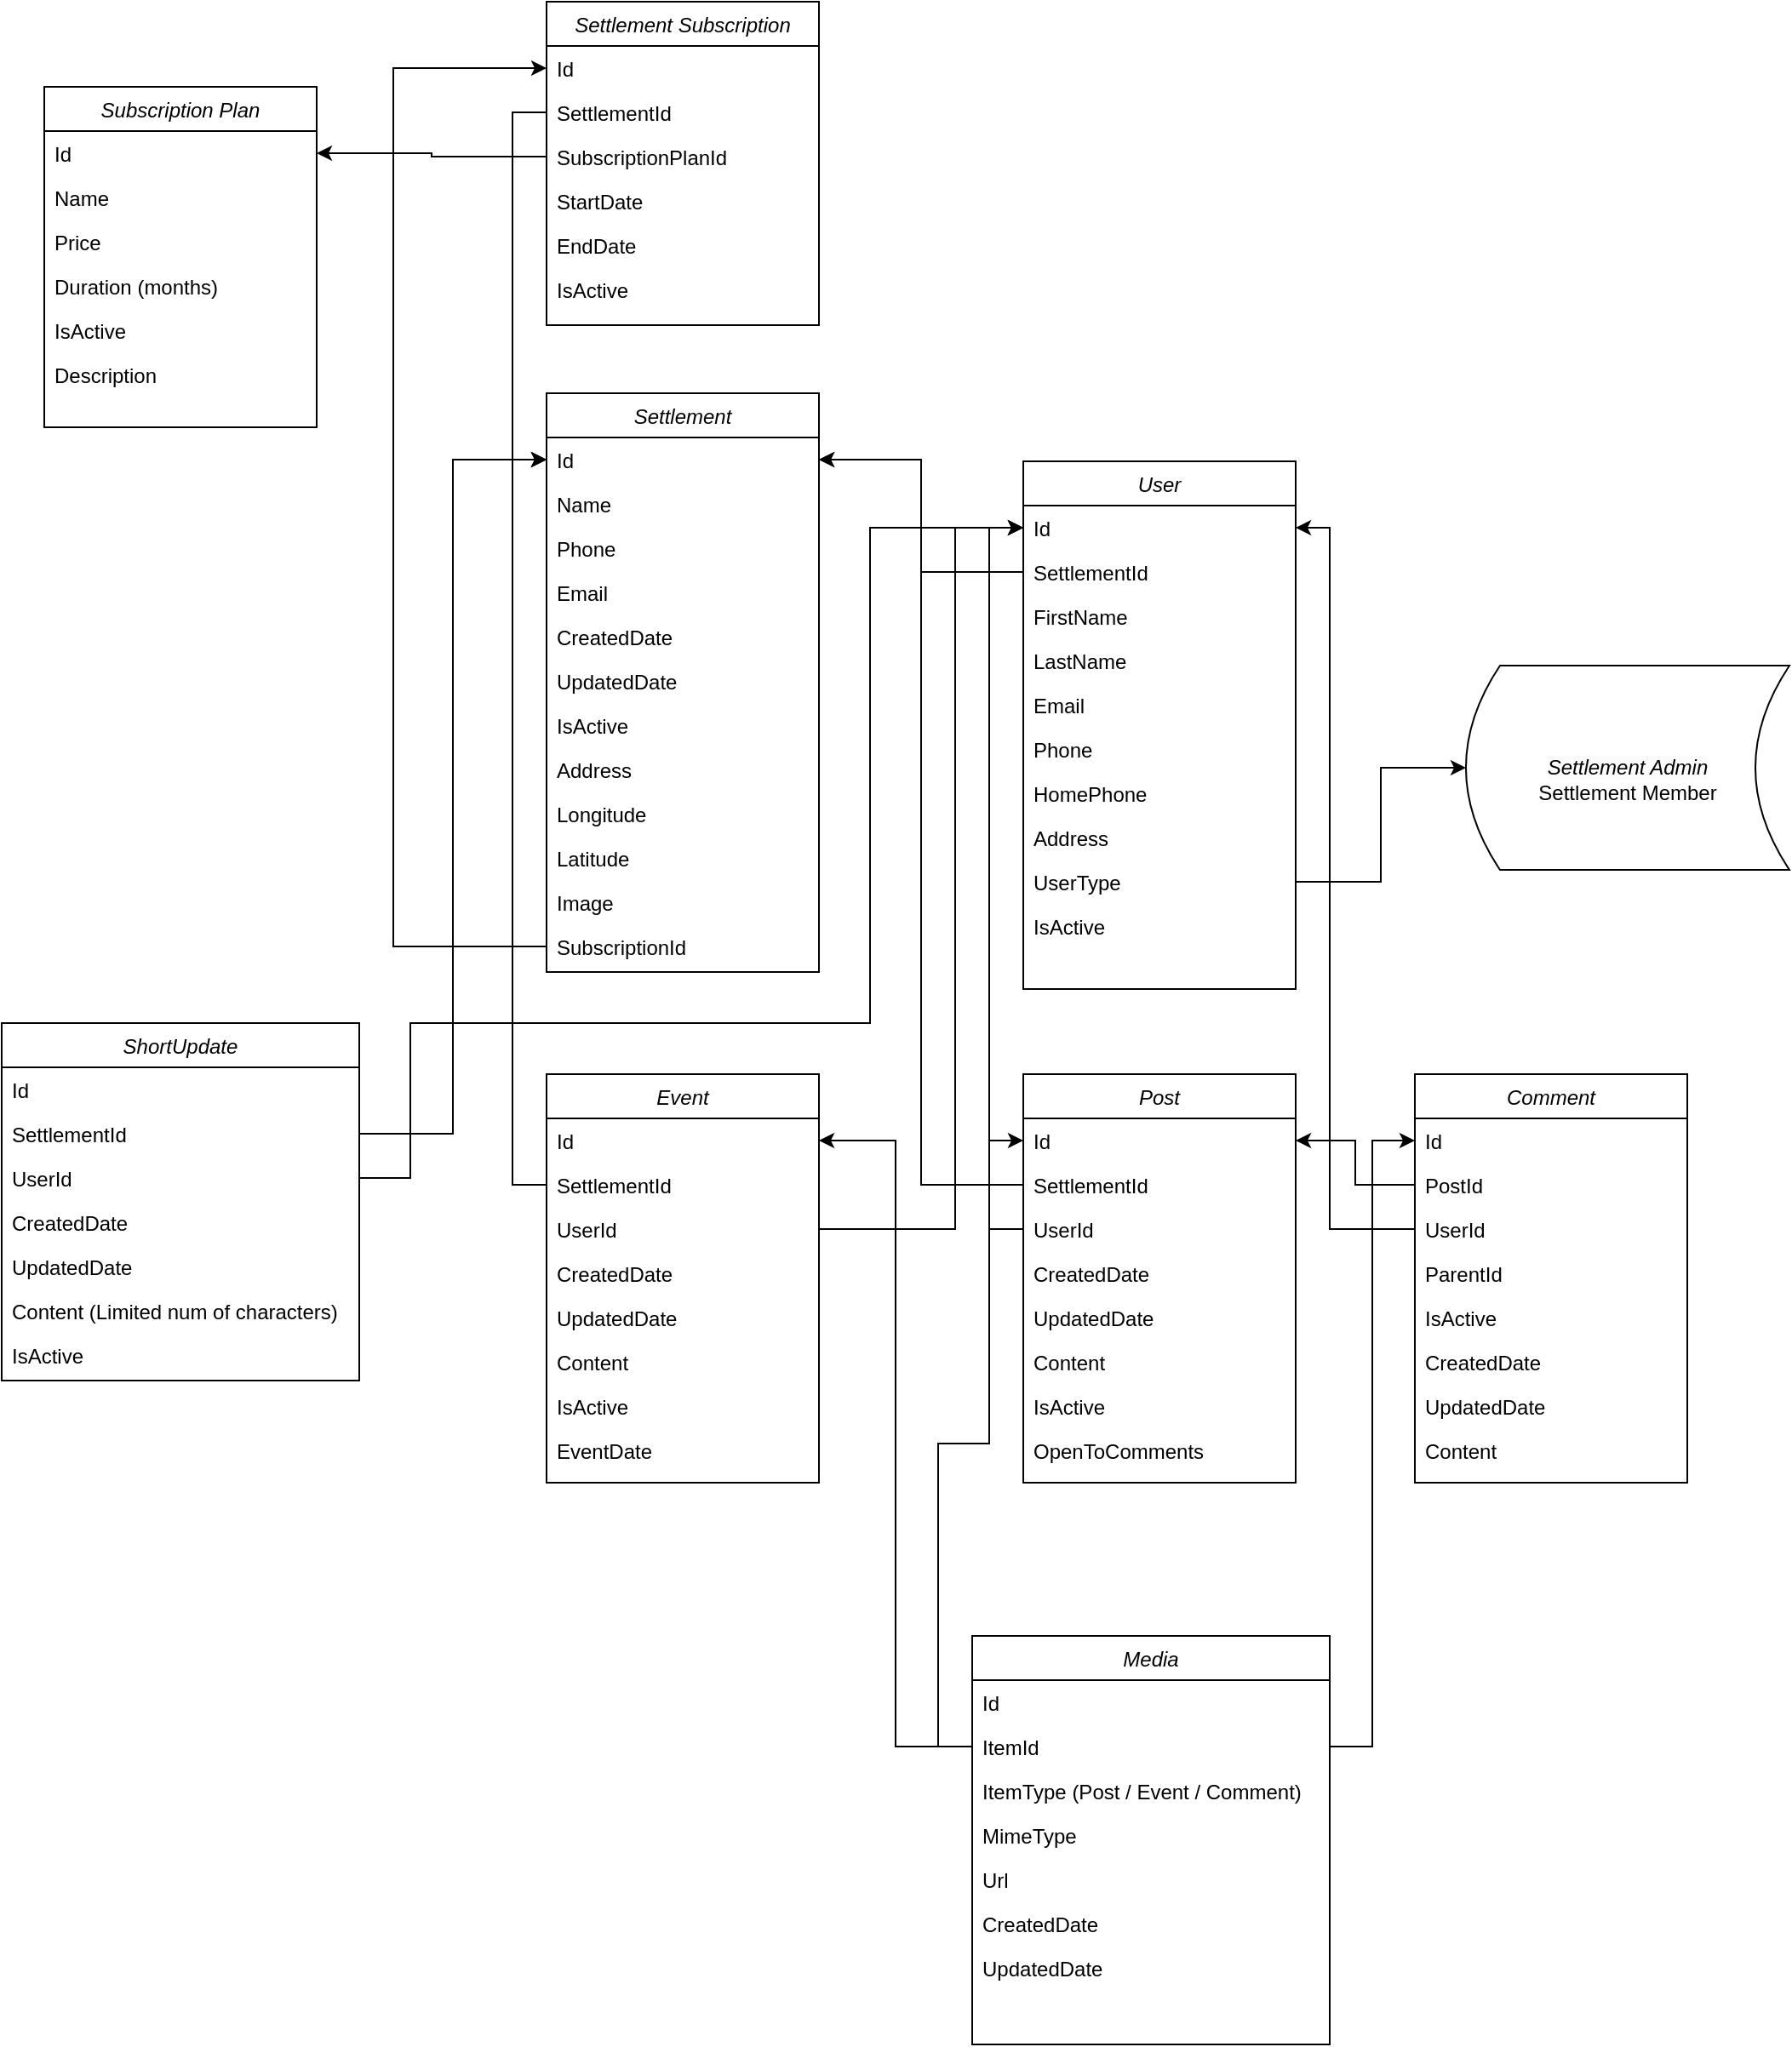 <mxfile version="21.0.8" type="github"><diagram id="C5RBs43oDa-KdzZeNtuy" name="Page-1"><mxGraphModel dx="2261" dy="1933" grid="1" gridSize="10" guides="1" tooltips="1" connect="1" arrows="1" fold="1" page="1" pageScale="1" pageWidth="827" pageHeight="1169" math="0" shadow="0"><root><mxCell id="WIyWlLk6GJQsqaUBKTNV-0"/><mxCell id="WIyWlLk6GJQsqaUBKTNV-1" parent="WIyWlLk6GJQsqaUBKTNV-0"/><mxCell id="6Jy79yYlqfqSBgtpnJWL-0" value="Settlement" style="swimlane;fontStyle=2;align=center;verticalAlign=top;childLayout=stackLayout;horizontal=1;startSize=26;horizontalStack=0;resizeParent=1;resizeLast=0;collapsible=1;marginBottom=0;rounded=0;shadow=0;strokeWidth=1;" vertex="1" parent="WIyWlLk6GJQsqaUBKTNV-1"><mxGeometry x="270" y="-650" width="160" height="340" as="geometry"><mxRectangle x="230" y="140" width="160" height="26" as="alternateBounds"/></mxGeometry></mxCell><mxCell id="6Jy79yYlqfqSBgtpnJWL-1" value="Id" style="text;align=left;verticalAlign=top;spacingLeft=4;spacingRight=4;overflow=hidden;rotatable=0;points=[[0,0.5],[1,0.5]];portConstraint=eastwest;" vertex="1" parent="6Jy79yYlqfqSBgtpnJWL-0"><mxGeometry y="26" width="160" height="26" as="geometry"/></mxCell><mxCell id="6Jy79yYlqfqSBgtpnJWL-2" value="Name" style="text;align=left;verticalAlign=top;spacingLeft=4;spacingRight=4;overflow=hidden;rotatable=0;points=[[0,0.5],[1,0.5]];portConstraint=eastwest;rounded=0;shadow=0;html=0;" vertex="1" parent="6Jy79yYlqfqSBgtpnJWL-0"><mxGeometry y="52" width="160" height="26" as="geometry"/></mxCell><mxCell id="6Jy79yYlqfqSBgtpnJWL-3" value="Phone" style="text;align=left;verticalAlign=top;spacingLeft=4;spacingRight=4;overflow=hidden;rotatable=0;points=[[0,0.5],[1,0.5]];portConstraint=eastwest;rounded=0;shadow=0;html=0;" vertex="1" parent="6Jy79yYlqfqSBgtpnJWL-0"><mxGeometry y="78" width="160" height="26" as="geometry"/></mxCell><mxCell id="6Jy79yYlqfqSBgtpnJWL-6" value="Email" style="text;align=left;verticalAlign=top;spacingLeft=4;spacingRight=4;overflow=hidden;rotatable=0;points=[[0,0.5],[1,0.5]];portConstraint=eastwest;rounded=0;shadow=0;html=0;" vertex="1" parent="6Jy79yYlqfqSBgtpnJWL-0"><mxGeometry y="104" width="160" height="26" as="geometry"/></mxCell><mxCell id="6Jy79yYlqfqSBgtpnJWL-7" value="CreatedDate" style="text;align=left;verticalAlign=top;spacingLeft=4;spacingRight=4;overflow=hidden;rotatable=0;points=[[0,0.5],[1,0.5]];portConstraint=eastwest;rounded=0;shadow=0;html=0;" vertex="1" parent="6Jy79yYlqfqSBgtpnJWL-0"><mxGeometry y="130" width="160" height="26" as="geometry"/></mxCell><mxCell id="6Jy79yYlqfqSBgtpnJWL-8" value="UpdatedDate" style="text;align=left;verticalAlign=top;spacingLeft=4;spacingRight=4;overflow=hidden;rotatable=0;points=[[0,0.5],[1,0.5]];portConstraint=eastwest;rounded=0;shadow=0;html=0;" vertex="1" parent="6Jy79yYlqfqSBgtpnJWL-0"><mxGeometry y="156" width="160" height="26" as="geometry"/></mxCell><mxCell id="6Jy79yYlqfqSBgtpnJWL-9" value="IsActive" style="text;align=left;verticalAlign=top;spacingLeft=4;spacingRight=4;overflow=hidden;rotatable=0;points=[[0,0.5],[1,0.5]];portConstraint=eastwest;rounded=0;shadow=0;html=0;" vertex="1" parent="6Jy79yYlqfqSBgtpnJWL-0"><mxGeometry y="182" width="160" height="26" as="geometry"/></mxCell><mxCell id="6Jy79yYlqfqSBgtpnJWL-11" value="Address" style="text;align=left;verticalAlign=top;spacingLeft=4;spacingRight=4;overflow=hidden;rotatable=0;points=[[0,0.5],[1,0.5]];portConstraint=eastwest;rounded=0;shadow=0;html=0;" vertex="1" parent="6Jy79yYlqfqSBgtpnJWL-0"><mxGeometry y="208" width="160" height="26" as="geometry"/></mxCell><mxCell id="6Jy79yYlqfqSBgtpnJWL-12" value="Longitude" style="text;align=left;verticalAlign=top;spacingLeft=4;spacingRight=4;overflow=hidden;rotatable=0;points=[[0,0.5],[1,0.5]];portConstraint=eastwest;rounded=0;shadow=0;html=0;" vertex="1" parent="6Jy79yYlqfqSBgtpnJWL-0"><mxGeometry y="234" width="160" height="26" as="geometry"/></mxCell><mxCell id="6Jy79yYlqfqSBgtpnJWL-13" value="Latitude" style="text;align=left;verticalAlign=top;spacingLeft=4;spacingRight=4;overflow=hidden;rotatable=0;points=[[0,0.5],[1,0.5]];portConstraint=eastwest;rounded=0;shadow=0;html=0;" vertex="1" parent="6Jy79yYlqfqSBgtpnJWL-0"><mxGeometry y="260" width="160" height="26" as="geometry"/></mxCell><mxCell id="6Jy79yYlqfqSBgtpnJWL-14" value="Image" style="text;align=left;verticalAlign=top;spacingLeft=4;spacingRight=4;overflow=hidden;rotatable=0;points=[[0,0.5],[1,0.5]];portConstraint=eastwest;rounded=0;shadow=0;html=0;" vertex="1" parent="6Jy79yYlqfqSBgtpnJWL-0"><mxGeometry y="286" width="160" height="26" as="geometry"/></mxCell><mxCell id="6Jy79yYlqfqSBgtpnJWL-34" value="SubscriptionId" style="text;align=left;verticalAlign=top;spacingLeft=4;spacingRight=4;overflow=hidden;rotatable=0;points=[[0,0.5],[1,0.5]];portConstraint=eastwest;rounded=0;shadow=0;html=0;" vertex="1" parent="6Jy79yYlqfqSBgtpnJWL-0"><mxGeometry y="312" width="160" height="26" as="geometry"/></mxCell><mxCell id="6Jy79yYlqfqSBgtpnJWL-15" value="User" style="swimlane;fontStyle=2;align=center;verticalAlign=top;childLayout=stackLayout;horizontal=1;startSize=26;horizontalStack=0;resizeParent=1;resizeLast=0;collapsible=1;marginBottom=0;rounded=0;shadow=0;strokeWidth=1;" vertex="1" parent="WIyWlLk6GJQsqaUBKTNV-1"><mxGeometry x="550" y="-610" width="160" height="310" as="geometry"><mxRectangle x="230" y="140" width="160" height="26" as="alternateBounds"/></mxGeometry></mxCell><mxCell id="6Jy79yYlqfqSBgtpnJWL-16" value="Id" style="text;align=left;verticalAlign=top;spacingLeft=4;spacingRight=4;overflow=hidden;rotatable=0;points=[[0,0.5],[1,0.5]];portConstraint=eastwest;" vertex="1" parent="6Jy79yYlqfqSBgtpnJWL-15"><mxGeometry y="26" width="160" height="26" as="geometry"/></mxCell><mxCell id="6Jy79yYlqfqSBgtpnJWL-22" value="SettlementId" style="text;align=left;verticalAlign=top;spacingLeft=4;spacingRight=4;overflow=hidden;rotatable=0;points=[[0,0.5],[1,0.5]];portConstraint=eastwest;" vertex="1" parent="6Jy79yYlqfqSBgtpnJWL-15"><mxGeometry y="52" width="160" height="26" as="geometry"/></mxCell><mxCell id="6Jy79yYlqfqSBgtpnJWL-23" value="FirstName" style="text;align=left;verticalAlign=top;spacingLeft=4;spacingRight=4;overflow=hidden;rotatable=0;points=[[0,0.5],[1,0.5]];portConstraint=eastwest;" vertex="1" parent="6Jy79yYlqfqSBgtpnJWL-15"><mxGeometry y="78" width="160" height="26" as="geometry"/></mxCell><mxCell id="6Jy79yYlqfqSBgtpnJWL-24" value="LastName" style="text;align=left;verticalAlign=top;spacingLeft=4;spacingRight=4;overflow=hidden;rotatable=0;points=[[0,0.5],[1,0.5]];portConstraint=eastwest;" vertex="1" parent="6Jy79yYlqfqSBgtpnJWL-15"><mxGeometry y="104" width="160" height="26" as="geometry"/></mxCell><mxCell id="6Jy79yYlqfqSBgtpnJWL-25" value="Email" style="text;align=left;verticalAlign=top;spacingLeft=4;spacingRight=4;overflow=hidden;rotatable=0;points=[[0,0.5],[1,0.5]];portConstraint=eastwest;" vertex="1" parent="6Jy79yYlqfqSBgtpnJWL-15"><mxGeometry y="130" width="160" height="26" as="geometry"/></mxCell><mxCell id="6Jy79yYlqfqSBgtpnJWL-26" value="Phone" style="text;align=left;verticalAlign=top;spacingLeft=4;spacingRight=4;overflow=hidden;rotatable=0;points=[[0,0.5],[1,0.5]];portConstraint=eastwest;" vertex="1" parent="6Jy79yYlqfqSBgtpnJWL-15"><mxGeometry y="156" width="160" height="26" as="geometry"/></mxCell><mxCell id="6Jy79yYlqfqSBgtpnJWL-27" value="HomePhone" style="text;align=left;verticalAlign=top;spacingLeft=4;spacingRight=4;overflow=hidden;rotatable=0;points=[[0,0.5],[1,0.5]];portConstraint=eastwest;" vertex="1" parent="6Jy79yYlqfqSBgtpnJWL-15"><mxGeometry y="182" width="160" height="26" as="geometry"/></mxCell><mxCell id="6Jy79yYlqfqSBgtpnJWL-28" value="Address" style="text;align=left;verticalAlign=top;spacingLeft=4;spacingRight=4;overflow=hidden;rotatable=0;points=[[0,0.5],[1,0.5]];portConstraint=eastwest;" vertex="1" parent="6Jy79yYlqfqSBgtpnJWL-15"><mxGeometry y="208" width="160" height="26" as="geometry"/></mxCell><mxCell id="6Jy79yYlqfqSBgtpnJWL-29" value="UserType" style="text;align=left;verticalAlign=top;spacingLeft=4;spacingRight=4;overflow=hidden;rotatable=0;points=[[0,0.5],[1,0.5]];portConstraint=eastwest;" vertex="1" parent="6Jy79yYlqfqSBgtpnJWL-15"><mxGeometry y="234" width="160" height="26" as="geometry"/></mxCell><mxCell id="6Jy79yYlqfqSBgtpnJWL-33" value="IsActive" style="text;align=left;verticalAlign=top;spacingLeft=4;spacingRight=4;overflow=hidden;rotatable=0;points=[[0,0.5],[1,0.5]];portConstraint=eastwest;" vertex="1" parent="6Jy79yYlqfqSBgtpnJWL-15"><mxGeometry y="260" width="160" height="26" as="geometry"/></mxCell><mxCell id="6Jy79yYlqfqSBgtpnJWL-30" value="&lt;br&gt;&lt;span style=&quot;color: rgb(0, 0, 0); font-family: Helvetica; font-size: 12px; font-style: italic; font-variant-ligatures: normal; font-variant-caps: normal; font-weight: 400; letter-spacing: normal; orphans: 2; text-align: center; text-indent: 0px; text-transform: none; widows: 2; word-spacing: 0px; -webkit-text-stroke-width: 0px; background-color: rgb(251, 251, 251); text-decoration-thickness: initial; text-decoration-style: initial; text-decoration-color: initial; float: none; display: inline !important;&quot;&gt;Settlement Admin&lt;br&gt;&lt;/span&gt;Settlement Member" style="shape=dataStorage;whiteSpace=wrap;html=1;fixedSize=1;" vertex="1" parent="WIyWlLk6GJQsqaUBKTNV-1"><mxGeometry x="810" y="-490" width="190" height="120" as="geometry"/></mxCell><mxCell id="6Jy79yYlqfqSBgtpnJWL-31" style="edgeStyle=orthogonalEdgeStyle;rounded=0;orthogonalLoop=1;jettySize=auto;html=1;entryX=0;entryY=0.5;entryDx=0;entryDy=0;" edge="1" parent="WIyWlLk6GJQsqaUBKTNV-1" source="6Jy79yYlqfqSBgtpnJWL-29" target="6Jy79yYlqfqSBgtpnJWL-30"><mxGeometry relative="1" as="geometry"/></mxCell><mxCell id="6Jy79yYlqfqSBgtpnJWL-32" style="edgeStyle=orthogonalEdgeStyle;rounded=0;orthogonalLoop=1;jettySize=auto;html=1;entryX=1;entryY=0.5;entryDx=0;entryDy=0;" edge="1" parent="WIyWlLk6GJQsqaUBKTNV-1" source="6Jy79yYlqfqSBgtpnJWL-22" target="6Jy79yYlqfqSBgtpnJWL-1"><mxGeometry relative="1" as="geometry"/></mxCell><mxCell id="6Jy79yYlqfqSBgtpnJWL-35" value="Post" style="swimlane;fontStyle=2;align=center;verticalAlign=top;childLayout=stackLayout;horizontal=1;startSize=26;horizontalStack=0;resizeParent=1;resizeLast=0;collapsible=1;marginBottom=0;rounded=0;shadow=0;strokeWidth=1;" vertex="1" parent="WIyWlLk6GJQsqaUBKTNV-1"><mxGeometry x="550" y="-250" width="160" height="240" as="geometry"><mxRectangle x="230" y="140" width="160" height="26" as="alternateBounds"/></mxGeometry></mxCell><mxCell id="6Jy79yYlqfqSBgtpnJWL-36" value="Id" style="text;align=left;verticalAlign=top;spacingLeft=4;spacingRight=4;overflow=hidden;rotatable=0;points=[[0,0.5],[1,0.5]];portConstraint=eastwest;" vertex="1" parent="6Jy79yYlqfqSBgtpnJWL-35"><mxGeometry y="26" width="160" height="26" as="geometry"/></mxCell><mxCell id="6Jy79yYlqfqSBgtpnJWL-37" value="SettlementId" style="text;align=left;verticalAlign=top;spacingLeft=4;spacingRight=4;overflow=hidden;rotatable=0;points=[[0,0.5],[1,0.5]];portConstraint=eastwest;" vertex="1" parent="6Jy79yYlqfqSBgtpnJWL-35"><mxGeometry y="52" width="160" height="26" as="geometry"/></mxCell><mxCell id="6Jy79yYlqfqSBgtpnJWL-38" value="UserId" style="text;align=left;verticalAlign=top;spacingLeft=4;spacingRight=4;overflow=hidden;rotatable=0;points=[[0,0.5],[1,0.5]];portConstraint=eastwest;" vertex="1" parent="6Jy79yYlqfqSBgtpnJWL-35"><mxGeometry y="78" width="160" height="26" as="geometry"/></mxCell><mxCell id="6Jy79yYlqfqSBgtpnJWL-39" value="CreatedDate" style="text;align=left;verticalAlign=top;spacingLeft=4;spacingRight=4;overflow=hidden;rotatable=0;points=[[0,0.5],[1,0.5]];portConstraint=eastwest;" vertex="1" parent="6Jy79yYlqfqSBgtpnJWL-35"><mxGeometry y="104" width="160" height="26" as="geometry"/></mxCell><mxCell id="6Jy79yYlqfqSBgtpnJWL-40" value="UpdatedDate" style="text;align=left;verticalAlign=top;spacingLeft=4;spacingRight=4;overflow=hidden;rotatable=0;points=[[0,0.5],[1,0.5]];portConstraint=eastwest;" vertex="1" parent="6Jy79yYlqfqSBgtpnJWL-35"><mxGeometry y="130" width="160" height="26" as="geometry"/></mxCell><mxCell id="6Jy79yYlqfqSBgtpnJWL-41" value="Content" style="text;align=left;verticalAlign=top;spacingLeft=4;spacingRight=4;overflow=hidden;rotatable=0;points=[[0,0.5],[1,0.5]];portConstraint=eastwest;" vertex="1" parent="6Jy79yYlqfqSBgtpnJWL-35"><mxGeometry y="156" width="160" height="26" as="geometry"/></mxCell><mxCell id="6Jy79yYlqfqSBgtpnJWL-45" value="IsActive" style="text;align=left;verticalAlign=top;spacingLeft=4;spacingRight=4;overflow=hidden;rotatable=0;points=[[0,0.5],[1,0.5]];portConstraint=eastwest;" vertex="1" parent="6Jy79yYlqfqSBgtpnJWL-35"><mxGeometry y="182" width="160" height="26" as="geometry"/></mxCell><mxCell id="6Jy79yYlqfqSBgtpnJWL-49" value="OpenToComments" style="text;align=left;verticalAlign=top;spacingLeft=4;spacingRight=4;overflow=hidden;rotatable=0;points=[[0,0.5],[1,0.5]];portConstraint=eastwest;" vertex="1" parent="6Jy79yYlqfqSBgtpnJWL-35"><mxGeometry y="208" width="160" height="26" as="geometry"/></mxCell><mxCell id="6Jy79yYlqfqSBgtpnJWL-47" style="edgeStyle=orthogonalEdgeStyle;rounded=0;orthogonalLoop=1;jettySize=auto;html=1;entryX=1;entryY=0.5;entryDx=0;entryDy=0;" edge="1" parent="WIyWlLk6GJQsqaUBKTNV-1" source="6Jy79yYlqfqSBgtpnJWL-37" target="6Jy79yYlqfqSBgtpnJWL-1"><mxGeometry relative="1" as="geometry"/></mxCell><mxCell id="6Jy79yYlqfqSBgtpnJWL-48" style="edgeStyle=orthogonalEdgeStyle;rounded=0;orthogonalLoop=1;jettySize=auto;html=1;entryX=0;entryY=0.5;entryDx=0;entryDy=0;" edge="1" parent="WIyWlLk6GJQsqaUBKTNV-1" source="6Jy79yYlqfqSBgtpnJWL-38" target="6Jy79yYlqfqSBgtpnJWL-16"><mxGeometry relative="1" as="geometry"/></mxCell><mxCell id="6Jy79yYlqfqSBgtpnJWL-50" value="Event" style="swimlane;fontStyle=2;align=center;verticalAlign=top;childLayout=stackLayout;horizontal=1;startSize=26;horizontalStack=0;resizeParent=1;resizeLast=0;collapsible=1;marginBottom=0;rounded=0;shadow=0;strokeWidth=1;" vertex="1" parent="WIyWlLk6GJQsqaUBKTNV-1"><mxGeometry x="270" y="-250" width="160" height="240" as="geometry"><mxRectangle x="230" y="140" width="160" height="26" as="alternateBounds"/></mxGeometry></mxCell><mxCell id="6Jy79yYlqfqSBgtpnJWL-51" value="Id" style="text;align=left;verticalAlign=top;spacingLeft=4;spacingRight=4;overflow=hidden;rotatable=0;points=[[0,0.5],[1,0.5]];portConstraint=eastwest;" vertex="1" parent="6Jy79yYlqfqSBgtpnJWL-50"><mxGeometry y="26" width="160" height="26" as="geometry"/></mxCell><mxCell id="6Jy79yYlqfqSBgtpnJWL-52" value="SettlementId" style="text;align=left;verticalAlign=top;spacingLeft=4;spacingRight=4;overflow=hidden;rotatable=0;points=[[0,0.5],[1,0.5]];portConstraint=eastwest;" vertex="1" parent="6Jy79yYlqfqSBgtpnJWL-50"><mxGeometry y="52" width="160" height="26" as="geometry"/></mxCell><mxCell id="6Jy79yYlqfqSBgtpnJWL-53" value="UserId" style="text;align=left;verticalAlign=top;spacingLeft=4;spacingRight=4;overflow=hidden;rotatable=0;points=[[0,0.5],[1,0.5]];portConstraint=eastwest;" vertex="1" parent="6Jy79yYlqfqSBgtpnJWL-50"><mxGeometry y="78" width="160" height="26" as="geometry"/></mxCell><mxCell id="6Jy79yYlqfqSBgtpnJWL-54" value="CreatedDate" style="text;align=left;verticalAlign=top;spacingLeft=4;spacingRight=4;overflow=hidden;rotatable=0;points=[[0,0.5],[1,0.5]];portConstraint=eastwest;" vertex="1" parent="6Jy79yYlqfqSBgtpnJWL-50"><mxGeometry y="104" width="160" height="26" as="geometry"/></mxCell><mxCell id="6Jy79yYlqfqSBgtpnJWL-55" value="UpdatedDate" style="text;align=left;verticalAlign=top;spacingLeft=4;spacingRight=4;overflow=hidden;rotatable=0;points=[[0,0.5],[1,0.5]];portConstraint=eastwest;" vertex="1" parent="6Jy79yYlqfqSBgtpnJWL-50"><mxGeometry y="130" width="160" height="26" as="geometry"/></mxCell><mxCell id="6Jy79yYlqfqSBgtpnJWL-56" value="Content" style="text;align=left;verticalAlign=top;spacingLeft=4;spacingRight=4;overflow=hidden;rotatable=0;points=[[0,0.5],[1,0.5]];portConstraint=eastwest;" vertex="1" parent="6Jy79yYlqfqSBgtpnJWL-50"><mxGeometry y="156" width="160" height="26" as="geometry"/></mxCell><mxCell id="6Jy79yYlqfqSBgtpnJWL-57" value="IsActive" style="text;align=left;verticalAlign=top;spacingLeft=4;spacingRight=4;overflow=hidden;rotatable=0;points=[[0,0.5],[1,0.5]];portConstraint=eastwest;" vertex="1" parent="6Jy79yYlqfqSBgtpnJWL-50"><mxGeometry y="182" width="160" height="26" as="geometry"/></mxCell><mxCell id="6Jy79yYlqfqSBgtpnJWL-61" value="EventDate" style="text;align=left;verticalAlign=top;spacingLeft=4;spacingRight=4;overflow=hidden;rotatable=0;points=[[0,0.5],[1,0.5]];portConstraint=eastwest;" vertex="1" parent="6Jy79yYlqfqSBgtpnJWL-50"><mxGeometry y="208" width="160" height="26" as="geometry"/></mxCell><mxCell id="6Jy79yYlqfqSBgtpnJWL-59" style="edgeStyle=orthogonalEdgeStyle;rounded=0;orthogonalLoop=1;jettySize=auto;html=1;entryX=0;entryY=0.5;entryDx=0;entryDy=0;" edge="1" parent="WIyWlLk6GJQsqaUBKTNV-1" source="6Jy79yYlqfqSBgtpnJWL-52" target="6Jy79yYlqfqSBgtpnJWL-1"><mxGeometry relative="1" as="geometry"/></mxCell><mxCell id="6Jy79yYlqfqSBgtpnJWL-60" style="edgeStyle=orthogonalEdgeStyle;rounded=0;orthogonalLoop=1;jettySize=auto;html=1;entryX=0;entryY=0.5;entryDx=0;entryDy=0;" edge="1" parent="WIyWlLk6GJQsqaUBKTNV-1" source="6Jy79yYlqfqSBgtpnJWL-53" target="6Jy79yYlqfqSBgtpnJWL-16"><mxGeometry relative="1" as="geometry"><Array as="points"><mxPoint x="510" y="-159"/><mxPoint x="510" y="-571"/></Array></mxGeometry></mxCell><mxCell id="6Jy79yYlqfqSBgtpnJWL-62" value="Comment" style="swimlane;fontStyle=2;align=center;verticalAlign=top;childLayout=stackLayout;horizontal=1;startSize=26;horizontalStack=0;resizeParent=1;resizeLast=0;collapsible=1;marginBottom=0;rounded=0;shadow=0;strokeWidth=1;" vertex="1" parent="WIyWlLk6GJQsqaUBKTNV-1"><mxGeometry x="780" y="-250" width="160" height="240" as="geometry"><mxRectangle x="230" y="140" width="160" height="26" as="alternateBounds"/></mxGeometry></mxCell><mxCell id="6Jy79yYlqfqSBgtpnJWL-63" value="Id" style="text;align=left;verticalAlign=top;spacingLeft=4;spacingRight=4;overflow=hidden;rotatable=0;points=[[0,0.5],[1,0.5]];portConstraint=eastwest;" vertex="1" parent="6Jy79yYlqfqSBgtpnJWL-62"><mxGeometry y="26" width="160" height="26" as="geometry"/></mxCell><mxCell id="6Jy79yYlqfqSBgtpnJWL-64" value="PostId" style="text;align=left;verticalAlign=top;spacingLeft=4;spacingRight=4;overflow=hidden;rotatable=0;points=[[0,0.5],[1,0.5]];portConstraint=eastwest;" vertex="1" parent="6Jy79yYlqfqSBgtpnJWL-62"><mxGeometry y="52" width="160" height="26" as="geometry"/></mxCell><mxCell id="6Jy79yYlqfqSBgtpnJWL-65" value="UserId" style="text;align=left;verticalAlign=top;spacingLeft=4;spacingRight=4;overflow=hidden;rotatable=0;points=[[0,0.5],[1,0.5]];portConstraint=eastwest;" vertex="1" parent="6Jy79yYlqfqSBgtpnJWL-62"><mxGeometry y="78" width="160" height="26" as="geometry"/></mxCell><mxCell id="6Jy79yYlqfqSBgtpnJWL-69" value="ParentId" style="text;align=left;verticalAlign=top;spacingLeft=4;spacingRight=4;overflow=hidden;rotatable=0;points=[[0,0.5],[1,0.5]];portConstraint=eastwest;" vertex="1" parent="6Jy79yYlqfqSBgtpnJWL-62"><mxGeometry y="104" width="160" height="26" as="geometry"/></mxCell><mxCell id="6Jy79yYlqfqSBgtpnJWL-66" value="IsActive" style="text;align=left;verticalAlign=top;spacingLeft=4;spacingRight=4;overflow=hidden;rotatable=0;points=[[0,0.5],[1,0.5]];portConstraint=eastwest;" vertex="1" parent="6Jy79yYlqfqSBgtpnJWL-62"><mxGeometry y="130" width="160" height="26" as="geometry"/></mxCell><mxCell id="6Jy79yYlqfqSBgtpnJWL-67" value="CreatedDate" style="text;align=left;verticalAlign=top;spacingLeft=4;spacingRight=4;overflow=hidden;rotatable=0;points=[[0,0.5],[1,0.5]];portConstraint=eastwest;" vertex="1" parent="6Jy79yYlqfqSBgtpnJWL-62"><mxGeometry y="156" width="160" height="26" as="geometry"/></mxCell><mxCell id="6Jy79yYlqfqSBgtpnJWL-68" value="UpdatedDate" style="text;align=left;verticalAlign=top;spacingLeft=4;spacingRight=4;overflow=hidden;rotatable=0;points=[[0,0.5],[1,0.5]];portConstraint=eastwest;" vertex="1" parent="6Jy79yYlqfqSBgtpnJWL-62"><mxGeometry y="182" width="160" height="26" as="geometry"/></mxCell><mxCell id="6Jy79yYlqfqSBgtpnJWL-74" value="Content" style="text;align=left;verticalAlign=top;spacingLeft=4;spacingRight=4;overflow=hidden;rotatable=0;points=[[0,0.5],[1,0.5]];portConstraint=eastwest;" vertex="1" parent="6Jy79yYlqfqSBgtpnJWL-62"><mxGeometry y="208" width="160" height="26" as="geometry"/></mxCell><mxCell id="6Jy79yYlqfqSBgtpnJWL-71" style="edgeStyle=orthogonalEdgeStyle;rounded=0;orthogonalLoop=1;jettySize=auto;html=1;entryX=1;entryY=0.5;entryDx=0;entryDy=0;" edge="1" parent="WIyWlLk6GJQsqaUBKTNV-1" source="6Jy79yYlqfqSBgtpnJWL-64" target="6Jy79yYlqfqSBgtpnJWL-36"><mxGeometry relative="1" as="geometry"/></mxCell><mxCell id="6Jy79yYlqfqSBgtpnJWL-72" style="edgeStyle=orthogonalEdgeStyle;rounded=0;orthogonalLoop=1;jettySize=auto;html=1;entryX=1;entryY=0.5;entryDx=0;entryDy=0;" edge="1" parent="WIyWlLk6GJQsqaUBKTNV-1" source="6Jy79yYlqfqSBgtpnJWL-65" target="6Jy79yYlqfqSBgtpnJWL-16"><mxGeometry relative="1" as="geometry"><Array as="points"><mxPoint x="730" y="-159"/><mxPoint x="730" y="-571"/></Array></mxGeometry></mxCell><mxCell id="6Jy79yYlqfqSBgtpnJWL-75" value="Media" style="swimlane;fontStyle=2;align=center;verticalAlign=top;childLayout=stackLayout;horizontal=1;startSize=26;horizontalStack=0;resizeParent=1;resizeLast=0;collapsible=1;marginBottom=0;rounded=0;shadow=0;strokeWidth=1;" vertex="1" parent="WIyWlLk6GJQsqaUBKTNV-1"><mxGeometry x="520" y="80" width="210" height="240" as="geometry"><mxRectangle x="230" y="140" width="160" height="26" as="alternateBounds"/></mxGeometry></mxCell><mxCell id="6Jy79yYlqfqSBgtpnJWL-76" value="Id" style="text;align=left;verticalAlign=top;spacingLeft=4;spacingRight=4;overflow=hidden;rotatable=0;points=[[0,0.5],[1,0.5]];portConstraint=eastwest;" vertex="1" parent="6Jy79yYlqfqSBgtpnJWL-75"><mxGeometry y="26" width="210" height="26" as="geometry"/></mxCell><mxCell id="6Jy79yYlqfqSBgtpnJWL-77" value="ItemId" style="text;align=left;verticalAlign=top;spacingLeft=4;spacingRight=4;overflow=hidden;rotatable=0;points=[[0,0.5],[1,0.5]];portConstraint=eastwest;" vertex="1" parent="6Jy79yYlqfqSBgtpnJWL-75"><mxGeometry y="52" width="210" height="26" as="geometry"/></mxCell><mxCell id="6Jy79yYlqfqSBgtpnJWL-78" value="ItemType (Post / Event / Comment)" style="text;align=left;verticalAlign=top;spacingLeft=4;spacingRight=4;overflow=hidden;rotatable=0;points=[[0,0.5],[1,0.5]];portConstraint=eastwest;" vertex="1" parent="6Jy79yYlqfqSBgtpnJWL-75"><mxGeometry y="78" width="210" height="26" as="geometry"/></mxCell><mxCell id="6Jy79yYlqfqSBgtpnJWL-79" value="MimeType" style="text;align=left;verticalAlign=top;spacingLeft=4;spacingRight=4;overflow=hidden;rotatable=0;points=[[0,0.5],[1,0.5]];portConstraint=eastwest;" vertex="1" parent="6Jy79yYlqfqSBgtpnJWL-75"><mxGeometry y="104" width="210" height="26" as="geometry"/></mxCell><mxCell id="6Jy79yYlqfqSBgtpnJWL-80" value="Url" style="text;align=left;verticalAlign=top;spacingLeft=4;spacingRight=4;overflow=hidden;rotatable=0;points=[[0,0.5],[1,0.5]];portConstraint=eastwest;" vertex="1" parent="6Jy79yYlqfqSBgtpnJWL-75"><mxGeometry y="130" width="210" height="26" as="geometry"/></mxCell><mxCell id="6Jy79yYlqfqSBgtpnJWL-81" value="CreatedDate" style="text;align=left;verticalAlign=top;spacingLeft=4;spacingRight=4;overflow=hidden;rotatable=0;points=[[0,0.5],[1,0.5]];portConstraint=eastwest;" vertex="1" parent="6Jy79yYlqfqSBgtpnJWL-75"><mxGeometry y="156" width="210" height="26" as="geometry"/></mxCell><mxCell id="6Jy79yYlqfqSBgtpnJWL-82" value="UpdatedDate" style="text;align=left;verticalAlign=top;spacingLeft=4;spacingRight=4;overflow=hidden;rotatable=0;points=[[0,0.5],[1,0.5]];portConstraint=eastwest;" vertex="1" parent="6Jy79yYlqfqSBgtpnJWL-75"><mxGeometry y="182" width="210" height="26" as="geometry"/></mxCell><mxCell id="6Jy79yYlqfqSBgtpnJWL-84" style="edgeStyle=orthogonalEdgeStyle;rounded=0;orthogonalLoop=1;jettySize=auto;html=1;entryX=0;entryY=0.5;entryDx=0;entryDy=0;" edge="1" parent="WIyWlLk6GJQsqaUBKTNV-1" source="6Jy79yYlqfqSBgtpnJWL-77" target="6Jy79yYlqfqSBgtpnJWL-63"><mxGeometry relative="1" as="geometry"/></mxCell><mxCell id="6Jy79yYlqfqSBgtpnJWL-86" style="edgeStyle=orthogonalEdgeStyle;rounded=0;orthogonalLoop=1;jettySize=auto;html=1;entryX=0;entryY=0.5;entryDx=0;entryDy=0;" edge="1" parent="WIyWlLk6GJQsqaUBKTNV-1" source="6Jy79yYlqfqSBgtpnJWL-77" target="6Jy79yYlqfqSBgtpnJWL-36"><mxGeometry relative="1" as="geometry"><Array as="points"><mxPoint x="500" y="145"/><mxPoint x="500" y="-33"/><mxPoint x="530" y="-33"/><mxPoint x="530" y="-211"/></Array></mxGeometry></mxCell><mxCell id="6Jy79yYlqfqSBgtpnJWL-87" style="edgeStyle=orthogonalEdgeStyle;rounded=0;orthogonalLoop=1;jettySize=auto;html=1;entryX=1;entryY=0.5;entryDx=0;entryDy=0;" edge="1" parent="WIyWlLk6GJQsqaUBKTNV-1" source="6Jy79yYlqfqSBgtpnJWL-77" target="6Jy79yYlqfqSBgtpnJWL-51"><mxGeometry relative="1" as="geometry"/></mxCell><mxCell id="6Jy79yYlqfqSBgtpnJWL-88" value="ShortUpdate" style="swimlane;fontStyle=2;align=center;verticalAlign=top;childLayout=stackLayout;horizontal=1;startSize=26;horizontalStack=0;resizeParent=1;resizeLast=0;collapsible=1;marginBottom=0;rounded=0;shadow=0;strokeWidth=1;" vertex="1" parent="WIyWlLk6GJQsqaUBKTNV-1"><mxGeometry x="-50" y="-280" width="210" height="210" as="geometry"><mxRectangle x="230" y="140" width="160" height="26" as="alternateBounds"/></mxGeometry></mxCell><mxCell id="6Jy79yYlqfqSBgtpnJWL-89" value="Id" style="text;align=left;verticalAlign=top;spacingLeft=4;spacingRight=4;overflow=hidden;rotatable=0;points=[[0,0.5],[1,0.5]];portConstraint=eastwest;" vertex="1" parent="6Jy79yYlqfqSBgtpnJWL-88"><mxGeometry y="26" width="210" height="26" as="geometry"/></mxCell><mxCell id="6Jy79yYlqfqSBgtpnJWL-90" value="SettlementId" style="text;align=left;verticalAlign=top;spacingLeft=4;spacingRight=4;overflow=hidden;rotatable=0;points=[[0,0.5],[1,0.5]];portConstraint=eastwest;" vertex="1" parent="6Jy79yYlqfqSBgtpnJWL-88"><mxGeometry y="52" width="210" height="26" as="geometry"/></mxCell><mxCell id="6Jy79yYlqfqSBgtpnJWL-91" value="UserId" style="text;align=left;verticalAlign=top;spacingLeft=4;spacingRight=4;overflow=hidden;rotatable=0;points=[[0,0.5],[1,0.5]];portConstraint=eastwest;" vertex="1" parent="6Jy79yYlqfqSBgtpnJWL-88"><mxGeometry y="78" width="210" height="26" as="geometry"/></mxCell><mxCell id="6Jy79yYlqfqSBgtpnJWL-92" value="CreatedDate" style="text;align=left;verticalAlign=top;spacingLeft=4;spacingRight=4;overflow=hidden;rotatable=0;points=[[0,0.5],[1,0.5]];portConstraint=eastwest;" vertex="1" parent="6Jy79yYlqfqSBgtpnJWL-88"><mxGeometry y="104" width="210" height="26" as="geometry"/></mxCell><mxCell id="6Jy79yYlqfqSBgtpnJWL-93" value="UpdatedDate" style="text;align=left;verticalAlign=top;spacingLeft=4;spacingRight=4;overflow=hidden;rotatable=0;points=[[0,0.5],[1,0.5]];portConstraint=eastwest;" vertex="1" parent="6Jy79yYlqfqSBgtpnJWL-88"><mxGeometry y="130" width="210" height="26" as="geometry"/></mxCell><mxCell id="6Jy79yYlqfqSBgtpnJWL-94" value="Content (Limited num of characters)" style="text;align=left;verticalAlign=top;spacingLeft=4;spacingRight=4;overflow=hidden;rotatable=0;points=[[0,0.5],[1,0.5]];portConstraint=eastwest;" vertex="1" parent="6Jy79yYlqfqSBgtpnJWL-88"><mxGeometry y="156" width="210" height="26" as="geometry"/></mxCell><mxCell id="6Jy79yYlqfqSBgtpnJWL-95" value="IsActive" style="text;align=left;verticalAlign=top;spacingLeft=4;spacingRight=4;overflow=hidden;rotatable=0;points=[[0,0.5],[1,0.5]];portConstraint=eastwest;" vertex="1" parent="6Jy79yYlqfqSBgtpnJWL-88"><mxGeometry y="182" width="210" height="26" as="geometry"/></mxCell><mxCell id="6Jy79yYlqfqSBgtpnJWL-97" style="edgeStyle=orthogonalEdgeStyle;rounded=0;orthogonalLoop=1;jettySize=auto;html=1;entryX=0;entryY=0.5;entryDx=0;entryDy=0;" edge="1" parent="WIyWlLk6GJQsqaUBKTNV-1" source="6Jy79yYlqfqSBgtpnJWL-90" target="6Jy79yYlqfqSBgtpnJWL-1"><mxGeometry relative="1" as="geometry"/></mxCell><mxCell id="6Jy79yYlqfqSBgtpnJWL-99" value="Subscription Plan" style="swimlane;fontStyle=2;align=center;verticalAlign=top;childLayout=stackLayout;horizontal=1;startSize=26;horizontalStack=0;resizeParent=1;resizeLast=0;collapsible=1;marginBottom=0;rounded=0;shadow=0;strokeWidth=1;" vertex="1" parent="WIyWlLk6GJQsqaUBKTNV-1"><mxGeometry x="-25" y="-830" width="160" height="200" as="geometry"><mxRectangle x="230" y="140" width="160" height="26" as="alternateBounds"/></mxGeometry></mxCell><mxCell id="6Jy79yYlqfqSBgtpnJWL-100" value="Id" style="text;align=left;verticalAlign=top;spacingLeft=4;spacingRight=4;overflow=hidden;rotatable=0;points=[[0,0.5],[1,0.5]];portConstraint=eastwest;" vertex="1" parent="6Jy79yYlqfqSBgtpnJWL-99"><mxGeometry y="26" width="160" height="26" as="geometry"/></mxCell><mxCell id="6Jy79yYlqfqSBgtpnJWL-101" value="Name" style="text;align=left;verticalAlign=top;spacingLeft=4;spacingRight=4;overflow=hidden;rotatable=0;points=[[0,0.5],[1,0.5]];portConstraint=eastwest;rounded=0;shadow=0;html=0;" vertex="1" parent="6Jy79yYlqfqSBgtpnJWL-99"><mxGeometry y="52" width="160" height="26" as="geometry"/></mxCell><mxCell id="6Jy79yYlqfqSBgtpnJWL-118" value="Price" style="text;align=left;verticalAlign=top;spacingLeft=4;spacingRight=4;overflow=hidden;rotatable=0;points=[[0,0.5],[1,0.5]];portConstraint=eastwest;rounded=0;shadow=0;html=0;" vertex="1" parent="6Jy79yYlqfqSBgtpnJWL-99"><mxGeometry y="78" width="160" height="26" as="geometry"/></mxCell><mxCell id="6Jy79yYlqfqSBgtpnJWL-119" value="Duration (months)" style="text;align=left;verticalAlign=top;spacingLeft=4;spacingRight=4;overflow=hidden;rotatable=0;points=[[0,0.5],[1,0.5]];portConstraint=eastwest;rounded=0;shadow=0;html=0;" vertex="1" parent="6Jy79yYlqfqSBgtpnJWL-99"><mxGeometry y="104" width="160" height="26" as="geometry"/></mxCell><mxCell id="6Jy79yYlqfqSBgtpnJWL-123" value="IsActive" style="text;align=left;verticalAlign=top;spacingLeft=4;spacingRight=4;overflow=hidden;rotatable=0;points=[[0,0.5],[1,0.5]];portConstraint=eastwest;rounded=0;shadow=0;html=0;" vertex="1" parent="6Jy79yYlqfqSBgtpnJWL-99"><mxGeometry y="130" width="160" height="26" as="geometry"/></mxCell><mxCell id="6Jy79yYlqfqSBgtpnJWL-124" value="Description" style="text;align=left;verticalAlign=top;spacingLeft=4;spacingRight=4;overflow=hidden;rotatable=0;points=[[0,0.5],[1,0.5]];portConstraint=eastwest;rounded=0;shadow=0;html=0;" vertex="1" parent="6Jy79yYlqfqSBgtpnJWL-99"><mxGeometry y="156" width="160" height="26" as="geometry"/></mxCell><mxCell id="6Jy79yYlqfqSBgtpnJWL-112" value="Settlement Subscription" style="swimlane;fontStyle=2;align=center;verticalAlign=top;childLayout=stackLayout;horizontal=1;startSize=26;horizontalStack=0;resizeParent=1;resizeLast=0;collapsible=1;marginBottom=0;rounded=0;shadow=0;strokeWidth=1;" vertex="1" parent="WIyWlLk6GJQsqaUBKTNV-1"><mxGeometry x="270" y="-880" width="160" height="190" as="geometry"><mxRectangle x="230" y="140" width="160" height="26" as="alternateBounds"/></mxGeometry></mxCell><mxCell id="6Jy79yYlqfqSBgtpnJWL-113" value="Id" style="text;align=left;verticalAlign=top;spacingLeft=4;spacingRight=4;overflow=hidden;rotatable=0;points=[[0,0.5],[1,0.5]];portConstraint=eastwest;" vertex="1" parent="6Jy79yYlqfqSBgtpnJWL-112"><mxGeometry y="26" width="160" height="26" as="geometry"/></mxCell><mxCell id="6Jy79yYlqfqSBgtpnJWL-114" value="SettlementId" style="text;align=left;verticalAlign=top;spacingLeft=4;spacingRight=4;overflow=hidden;rotatable=0;points=[[0,0.5],[1,0.5]];portConstraint=eastwest;rounded=0;shadow=0;html=0;" vertex="1" parent="6Jy79yYlqfqSBgtpnJWL-112"><mxGeometry y="52" width="160" height="26" as="geometry"/></mxCell><mxCell id="6Jy79yYlqfqSBgtpnJWL-115" value="SubscriptionPlanId" style="text;align=left;verticalAlign=top;spacingLeft=4;spacingRight=4;overflow=hidden;rotatable=0;points=[[0,0.5],[1,0.5]];portConstraint=eastwest;rounded=0;shadow=0;html=0;" vertex="1" parent="6Jy79yYlqfqSBgtpnJWL-112"><mxGeometry y="78" width="160" height="26" as="geometry"/></mxCell><mxCell id="6Jy79yYlqfqSBgtpnJWL-120" value="StartDate" style="text;align=left;verticalAlign=top;spacingLeft=4;spacingRight=4;overflow=hidden;rotatable=0;points=[[0,0.5],[1,0.5]];portConstraint=eastwest;rounded=0;shadow=0;html=0;" vertex="1" parent="6Jy79yYlqfqSBgtpnJWL-112"><mxGeometry y="104" width="160" height="26" as="geometry"/></mxCell><mxCell id="6Jy79yYlqfqSBgtpnJWL-121" value="EndDate" style="text;align=left;verticalAlign=top;spacingLeft=4;spacingRight=4;overflow=hidden;rotatable=0;points=[[0,0.5],[1,0.5]];portConstraint=eastwest;rounded=0;shadow=0;html=0;" vertex="1" parent="6Jy79yYlqfqSBgtpnJWL-112"><mxGeometry y="130" width="160" height="26" as="geometry"/></mxCell><mxCell id="6Jy79yYlqfqSBgtpnJWL-122" value="IsActive" style="text;align=left;verticalAlign=top;spacingLeft=4;spacingRight=4;overflow=hidden;rotatable=0;points=[[0,0.5],[1,0.5]];portConstraint=eastwest;rounded=0;shadow=0;html=0;" vertex="1" parent="6Jy79yYlqfqSBgtpnJWL-112"><mxGeometry y="156" width="160" height="26" as="geometry"/></mxCell><mxCell id="6Jy79yYlqfqSBgtpnJWL-116" style="edgeStyle=orthogonalEdgeStyle;rounded=0;orthogonalLoop=1;jettySize=auto;html=1;entryX=0;entryY=0.5;entryDx=0;entryDy=0;" edge="1" parent="WIyWlLk6GJQsqaUBKTNV-1" source="6Jy79yYlqfqSBgtpnJWL-114" target="6Jy79yYlqfqSBgtpnJWL-1"><mxGeometry relative="1" as="geometry"/></mxCell><mxCell id="6Jy79yYlqfqSBgtpnJWL-117" style="edgeStyle=orthogonalEdgeStyle;rounded=0;orthogonalLoop=1;jettySize=auto;html=1;exitX=0;exitY=0.5;exitDx=0;exitDy=0;entryX=1;entryY=0.5;entryDx=0;entryDy=0;" edge="1" parent="WIyWlLk6GJQsqaUBKTNV-1" source="6Jy79yYlqfqSBgtpnJWL-115" target="6Jy79yYlqfqSBgtpnJWL-100"><mxGeometry relative="1" as="geometry"/></mxCell><mxCell id="6Jy79yYlqfqSBgtpnJWL-125" style="edgeStyle=orthogonalEdgeStyle;rounded=0;orthogonalLoop=1;jettySize=auto;html=1;entryX=0;entryY=0.5;entryDx=0;entryDy=0;" edge="1" parent="WIyWlLk6GJQsqaUBKTNV-1" source="6Jy79yYlqfqSBgtpnJWL-34" target="6Jy79yYlqfqSBgtpnJWL-113"><mxGeometry relative="1" as="geometry"><Array as="points"><mxPoint x="180" y="-325"/><mxPoint x="180" y="-841"/></Array></mxGeometry></mxCell><mxCell id="6Jy79yYlqfqSBgtpnJWL-126" style="edgeStyle=orthogonalEdgeStyle;rounded=0;orthogonalLoop=1;jettySize=auto;html=1;entryX=0;entryY=0.5;entryDx=0;entryDy=0;exitX=1;exitY=0.5;exitDx=0;exitDy=0;" edge="1" parent="WIyWlLk6GJQsqaUBKTNV-1" source="6Jy79yYlqfqSBgtpnJWL-91" target="6Jy79yYlqfqSBgtpnJWL-16"><mxGeometry relative="1" as="geometry"><Array as="points"><mxPoint x="190" y="-189"/><mxPoint x="190" y="-280"/><mxPoint x="460" y="-280"/><mxPoint x="460" y="-571"/></Array></mxGeometry></mxCell></root></mxGraphModel></diagram></mxfile>